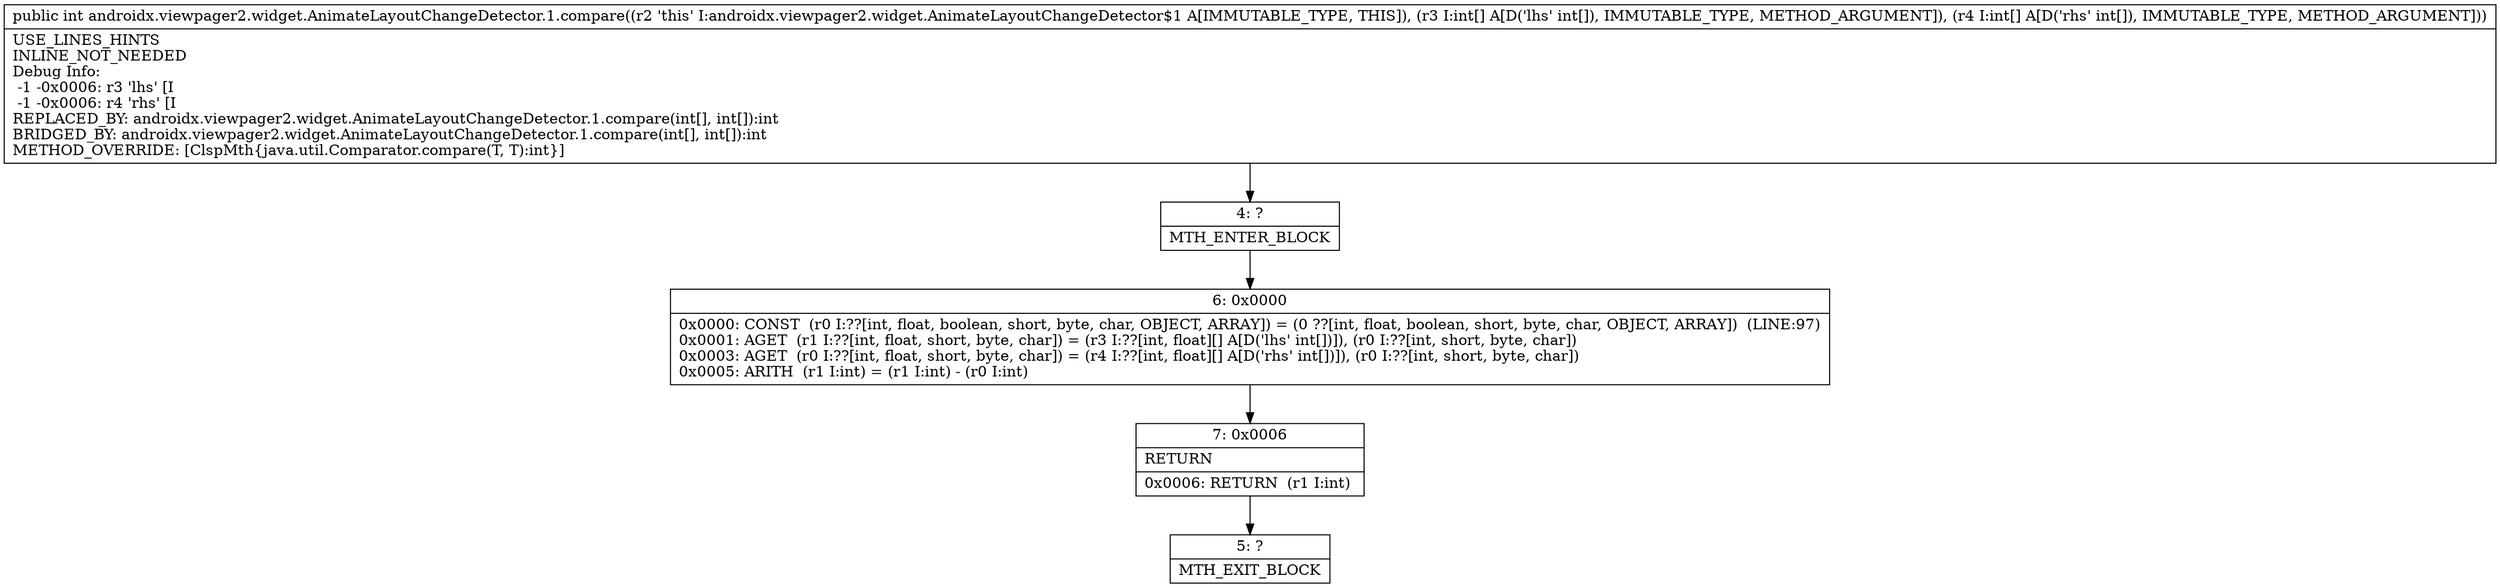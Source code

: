 digraph "CFG forandroidx.viewpager2.widget.AnimateLayoutChangeDetector.1.compare([I[I)I" {
Node_4 [shape=record,label="{4\:\ ?|MTH_ENTER_BLOCK\l}"];
Node_6 [shape=record,label="{6\:\ 0x0000|0x0000: CONST  (r0 I:??[int, float, boolean, short, byte, char, OBJECT, ARRAY]) = (0 ??[int, float, boolean, short, byte, char, OBJECT, ARRAY])  (LINE:97)\l0x0001: AGET  (r1 I:??[int, float, short, byte, char]) = (r3 I:??[int, float][] A[D('lhs' int[])]), (r0 I:??[int, short, byte, char]) \l0x0003: AGET  (r0 I:??[int, float, short, byte, char]) = (r4 I:??[int, float][] A[D('rhs' int[])]), (r0 I:??[int, short, byte, char]) \l0x0005: ARITH  (r1 I:int) = (r1 I:int) \- (r0 I:int) \l}"];
Node_7 [shape=record,label="{7\:\ 0x0006|RETURN\l|0x0006: RETURN  (r1 I:int) \l}"];
Node_5 [shape=record,label="{5\:\ ?|MTH_EXIT_BLOCK\l}"];
MethodNode[shape=record,label="{public int androidx.viewpager2.widget.AnimateLayoutChangeDetector.1.compare((r2 'this' I:androidx.viewpager2.widget.AnimateLayoutChangeDetector$1 A[IMMUTABLE_TYPE, THIS]), (r3 I:int[] A[D('lhs' int[]), IMMUTABLE_TYPE, METHOD_ARGUMENT]), (r4 I:int[] A[D('rhs' int[]), IMMUTABLE_TYPE, METHOD_ARGUMENT]))  | USE_LINES_HINTS\lINLINE_NOT_NEEDED\lDebug Info:\l  \-1 \-0x0006: r3 'lhs' [I\l  \-1 \-0x0006: r4 'rhs' [I\lREPLACED_BY: androidx.viewpager2.widget.AnimateLayoutChangeDetector.1.compare(int[], int[]):int\lBRIDGED_BY: androidx.viewpager2.widget.AnimateLayoutChangeDetector.1.compare(int[], int[]):int\lMETHOD_OVERRIDE: [ClspMth\{java.util.Comparator.compare(T, T):int\}]\l}"];
MethodNode -> Node_4;Node_4 -> Node_6;
Node_6 -> Node_7;
Node_7 -> Node_5;
}

